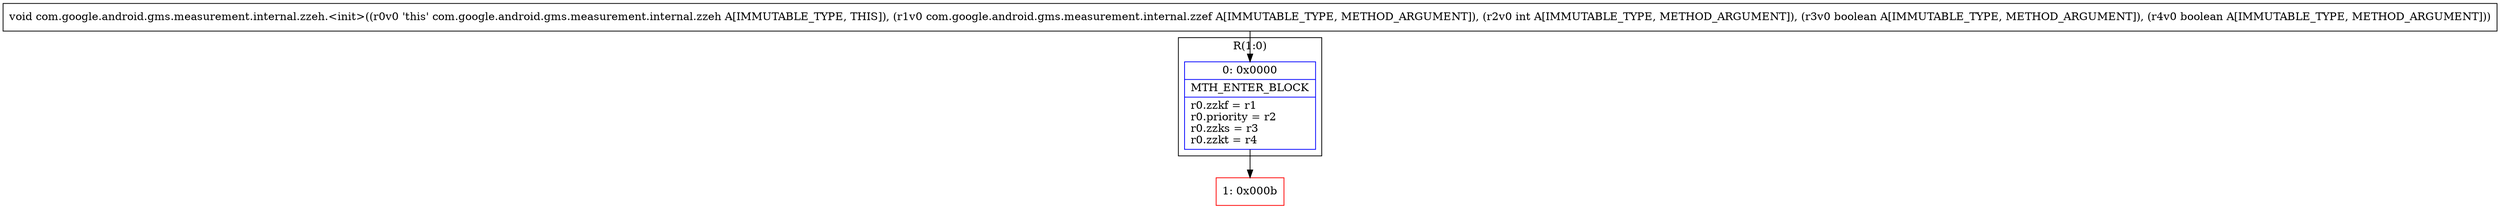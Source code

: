 digraph "CFG forcom.google.android.gms.measurement.internal.zzeh.\<init\>(Lcom\/google\/android\/gms\/measurement\/internal\/zzef;IZZ)V" {
subgraph cluster_Region_441082098 {
label = "R(1:0)";
node [shape=record,color=blue];
Node_0 [shape=record,label="{0\:\ 0x0000|MTH_ENTER_BLOCK\l|r0.zzkf = r1\lr0.priority = r2\lr0.zzks = r3\lr0.zzkt = r4\l}"];
}
Node_1 [shape=record,color=red,label="{1\:\ 0x000b}"];
MethodNode[shape=record,label="{void com.google.android.gms.measurement.internal.zzeh.\<init\>((r0v0 'this' com.google.android.gms.measurement.internal.zzeh A[IMMUTABLE_TYPE, THIS]), (r1v0 com.google.android.gms.measurement.internal.zzef A[IMMUTABLE_TYPE, METHOD_ARGUMENT]), (r2v0 int A[IMMUTABLE_TYPE, METHOD_ARGUMENT]), (r3v0 boolean A[IMMUTABLE_TYPE, METHOD_ARGUMENT]), (r4v0 boolean A[IMMUTABLE_TYPE, METHOD_ARGUMENT])) }"];
MethodNode -> Node_0;
Node_0 -> Node_1;
}


